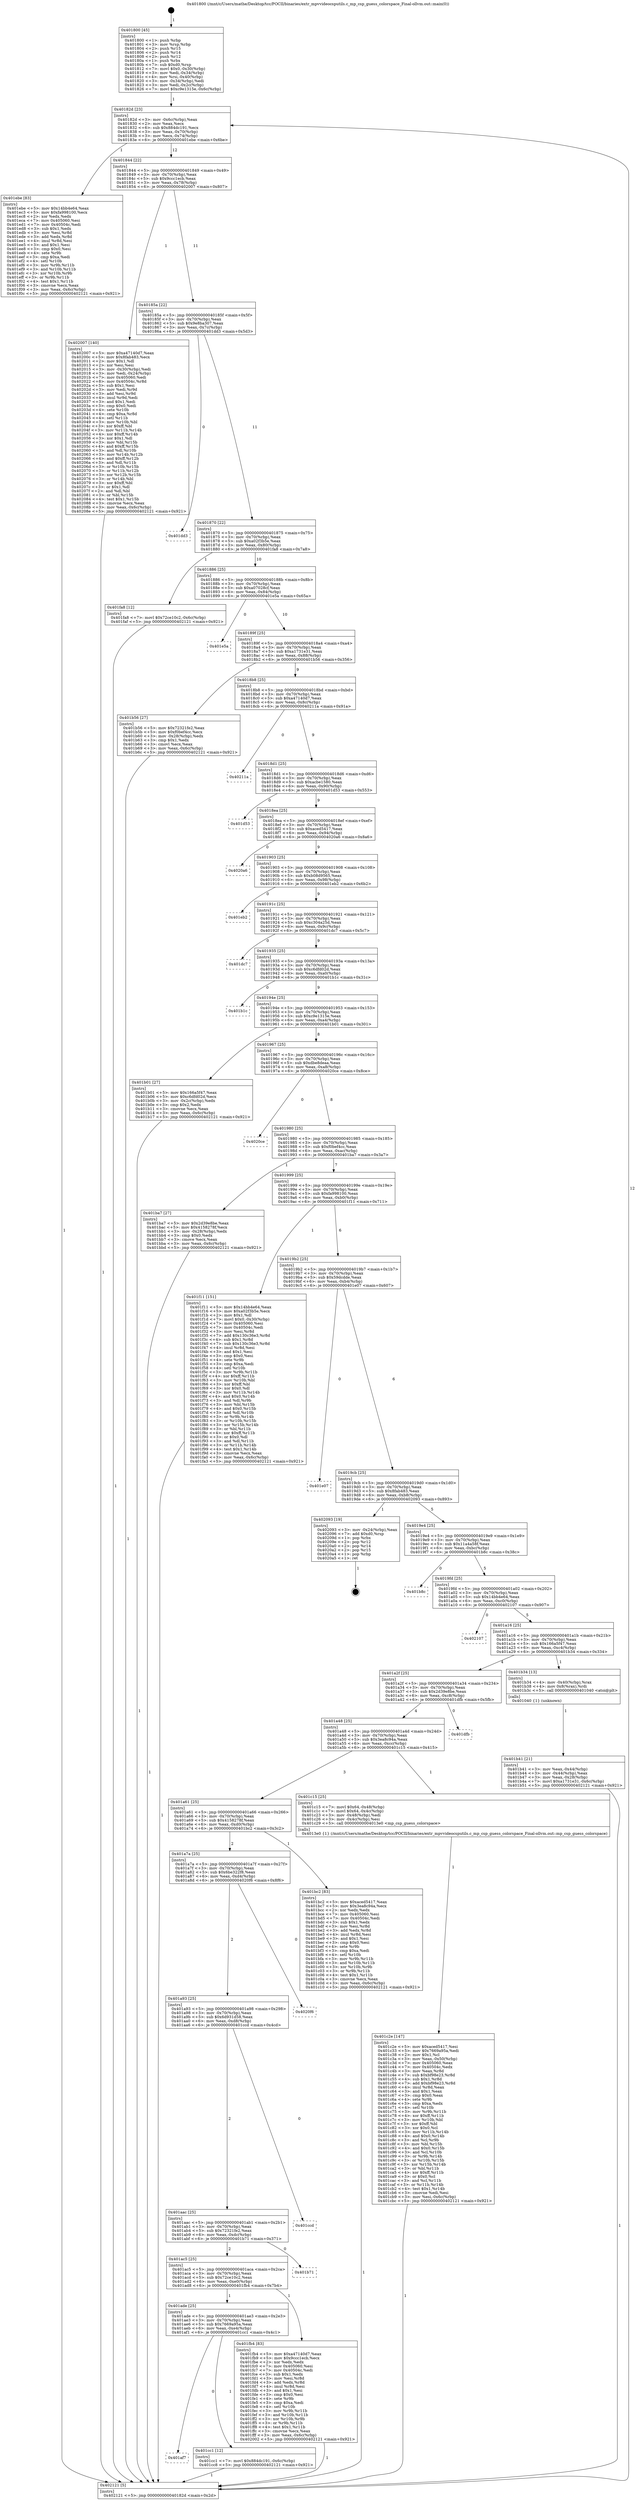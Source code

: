 digraph "0x401800" {
  label = "0x401800 (/mnt/c/Users/mathe/Desktop/tcc/POCII/binaries/extr_mpvvideocsputils.c_mp_csp_guess_colorspace_Final-ollvm.out::main(0))"
  labelloc = "t"
  node[shape=record]

  Entry [label="",width=0.3,height=0.3,shape=circle,fillcolor=black,style=filled]
  "0x40182d" [label="{
     0x40182d [23]\l
     | [instrs]\l
     &nbsp;&nbsp;0x40182d \<+3\>: mov -0x6c(%rbp),%eax\l
     &nbsp;&nbsp;0x401830 \<+2\>: mov %eax,%ecx\l
     &nbsp;&nbsp;0x401832 \<+6\>: sub $0x884dc191,%ecx\l
     &nbsp;&nbsp;0x401838 \<+3\>: mov %eax,-0x70(%rbp)\l
     &nbsp;&nbsp;0x40183b \<+3\>: mov %ecx,-0x74(%rbp)\l
     &nbsp;&nbsp;0x40183e \<+6\>: je 0000000000401ebe \<main+0x6be\>\l
  }"]
  "0x401ebe" [label="{
     0x401ebe [83]\l
     | [instrs]\l
     &nbsp;&nbsp;0x401ebe \<+5\>: mov $0x14bb4e64,%eax\l
     &nbsp;&nbsp;0x401ec3 \<+5\>: mov $0xfa998100,%ecx\l
     &nbsp;&nbsp;0x401ec8 \<+2\>: xor %edx,%edx\l
     &nbsp;&nbsp;0x401eca \<+7\>: mov 0x405060,%esi\l
     &nbsp;&nbsp;0x401ed1 \<+7\>: mov 0x40504c,%edi\l
     &nbsp;&nbsp;0x401ed8 \<+3\>: sub $0x1,%edx\l
     &nbsp;&nbsp;0x401edb \<+3\>: mov %esi,%r8d\l
     &nbsp;&nbsp;0x401ede \<+3\>: add %edx,%r8d\l
     &nbsp;&nbsp;0x401ee1 \<+4\>: imul %r8d,%esi\l
     &nbsp;&nbsp;0x401ee5 \<+3\>: and $0x1,%esi\l
     &nbsp;&nbsp;0x401ee8 \<+3\>: cmp $0x0,%esi\l
     &nbsp;&nbsp;0x401eeb \<+4\>: sete %r9b\l
     &nbsp;&nbsp;0x401eef \<+3\>: cmp $0xa,%edi\l
     &nbsp;&nbsp;0x401ef2 \<+4\>: setl %r10b\l
     &nbsp;&nbsp;0x401ef6 \<+3\>: mov %r9b,%r11b\l
     &nbsp;&nbsp;0x401ef9 \<+3\>: and %r10b,%r11b\l
     &nbsp;&nbsp;0x401efc \<+3\>: xor %r10b,%r9b\l
     &nbsp;&nbsp;0x401eff \<+3\>: or %r9b,%r11b\l
     &nbsp;&nbsp;0x401f02 \<+4\>: test $0x1,%r11b\l
     &nbsp;&nbsp;0x401f06 \<+3\>: cmovne %ecx,%eax\l
     &nbsp;&nbsp;0x401f09 \<+3\>: mov %eax,-0x6c(%rbp)\l
     &nbsp;&nbsp;0x401f0c \<+5\>: jmp 0000000000402121 \<main+0x921\>\l
  }"]
  "0x401844" [label="{
     0x401844 [22]\l
     | [instrs]\l
     &nbsp;&nbsp;0x401844 \<+5\>: jmp 0000000000401849 \<main+0x49\>\l
     &nbsp;&nbsp;0x401849 \<+3\>: mov -0x70(%rbp),%eax\l
     &nbsp;&nbsp;0x40184c \<+5\>: sub $0x9ccc1ecb,%eax\l
     &nbsp;&nbsp;0x401851 \<+3\>: mov %eax,-0x78(%rbp)\l
     &nbsp;&nbsp;0x401854 \<+6\>: je 0000000000402007 \<main+0x807\>\l
  }"]
  Exit [label="",width=0.3,height=0.3,shape=circle,fillcolor=black,style=filled,peripheries=2]
  "0x402007" [label="{
     0x402007 [140]\l
     | [instrs]\l
     &nbsp;&nbsp;0x402007 \<+5\>: mov $0xa47140d7,%eax\l
     &nbsp;&nbsp;0x40200c \<+5\>: mov $0x8fab483,%ecx\l
     &nbsp;&nbsp;0x402011 \<+2\>: mov $0x1,%dl\l
     &nbsp;&nbsp;0x402013 \<+2\>: xor %esi,%esi\l
     &nbsp;&nbsp;0x402015 \<+3\>: mov -0x30(%rbp),%edi\l
     &nbsp;&nbsp;0x402018 \<+3\>: mov %edi,-0x24(%rbp)\l
     &nbsp;&nbsp;0x40201b \<+7\>: mov 0x405060,%edi\l
     &nbsp;&nbsp;0x402022 \<+8\>: mov 0x40504c,%r8d\l
     &nbsp;&nbsp;0x40202a \<+3\>: sub $0x1,%esi\l
     &nbsp;&nbsp;0x40202d \<+3\>: mov %edi,%r9d\l
     &nbsp;&nbsp;0x402030 \<+3\>: add %esi,%r9d\l
     &nbsp;&nbsp;0x402033 \<+4\>: imul %r9d,%edi\l
     &nbsp;&nbsp;0x402037 \<+3\>: and $0x1,%edi\l
     &nbsp;&nbsp;0x40203a \<+3\>: cmp $0x0,%edi\l
     &nbsp;&nbsp;0x40203d \<+4\>: sete %r10b\l
     &nbsp;&nbsp;0x402041 \<+4\>: cmp $0xa,%r8d\l
     &nbsp;&nbsp;0x402045 \<+4\>: setl %r11b\l
     &nbsp;&nbsp;0x402049 \<+3\>: mov %r10b,%bl\l
     &nbsp;&nbsp;0x40204c \<+3\>: xor $0xff,%bl\l
     &nbsp;&nbsp;0x40204f \<+3\>: mov %r11b,%r14b\l
     &nbsp;&nbsp;0x402052 \<+4\>: xor $0xff,%r14b\l
     &nbsp;&nbsp;0x402056 \<+3\>: xor $0x1,%dl\l
     &nbsp;&nbsp;0x402059 \<+3\>: mov %bl,%r15b\l
     &nbsp;&nbsp;0x40205c \<+4\>: and $0xff,%r15b\l
     &nbsp;&nbsp;0x402060 \<+3\>: and %dl,%r10b\l
     &nbsp;&nbsp;0x402063 \<+3\>: mov %r14b,%r12b\l
     &nbsp;&nbsp;0x402066 \<+4\>: and $0xff,%r12b\l
     &nbsp;&nbsp;0x40206a \<+3\>: and %dl,%r11b\l
     &nbsp;&nbsp;0x40206d \<+3\>: or %r10b,%r15b\l
     &nbsp;&nbsp;0x402070 \<+3\>: or %r11b,%r12b\l
     &nbsp;&nbsp;0x402073 \<+3\>: xor %r12b,%r15b\l
     &nbsp;&nbsp;0x402076 \<+3\>: or %r14b,%bl\l
     &nbsp;&nbsp;0x402079 \<+3\>: xor $0xff,%bl\l
     &nbsp;&nbsp;0x40207c \<+3\>: or $0x1,%dl\l
     &nbsp;&nbsp;0x40207f \<+2\>: and %dl,%bl\l
     &nbsp;&nbsp;0x402081 \<+3\>: or %bl,%r15b\l
     &nbsp;&nbsp;0x402084 \<+4\>: test $0x1,%r15b\l
     &nbsp;&nbsp;0x402088 \<+3\>: cmovne %ecx,%eax\l
     &nbsp;&nbsp;0x40208b \<+3\>: mov %eax,-0x6c(%rbp)\l
     &nbsp;&nbsp;0x40208e \<+5\>: jmp 0000000000402121 \<main+0x921\>\l
  }"]
  "0x40185a" [label="{
     0x40185a [22]\l
     | [instrs]\l
     &nbsp;&nbsp;0x40185a \<+5\>: jmp 000000000040185f \<main+0x5f\>\l
     &nbsp;&nbsp;0x40185f \<+3\>: mov -0x70(%rbp),%eax\l
     &nbsp;&nbsp;0x401862 \<+5\>: sub $0x9e8ba307,%eax\l
     &nbsp;&nbsp;0x401867 \<+3\>: mov %eax,-0x7c(%rbp)\l
     &nbsp;&nbsp;0x40186a \<+6\>: je 0000000000401dd3 \<main+0x5d3\>\l
  }"]
  "0x401af7" [label="{
     0x401af7\l
  }", style=dashed]
  "0x401dd3" [label="{
     0x401dd3\l
  }", style=dashed]
  "0x401870" [label="{
     0x401870 [22]\l
     | [instrs]\l
     &nbsp;&nbsp;0x401870 \<+5\>: jmp 0000000000401875 \<main+0x75\>\l
     &nbsp;&nbsp;0x401875 \<+3\>: mov -0x70(%rbp),%eax\l
     &nbsp;&nbsp;0x401878 \<+5\>: sub $0xa02f3b5e,%eax\l
     &nbsp;&nbsp;0x40187d \<+3\>: mov %eax,-0x80(%rbp)\l
     &nbsp;&nbsp;0x401880 \<+6\>: je 0000000000401fa8 \<main+0x7a8\>\l
  }"]
  "0x401cc1" [label="{
     0x401cc1 [12]\l
     | [instrs]\l
     &nbsp;&nbsp;0x401cc1 \<+7\>: movl $0x884dc191,-0x6c(%rbp)\l
     &nbsp;&nbsp;0x401cc8 \<+5\>: jmp 0000000000402121 \<main+0x921\>\l
  }"]
  "0x401fa8" [label="{
     0x401fa8 [12]\l
     | [instrs]\l
     &nbsp;&nbsp;0x401fa8 \<+7\>: movl $0x72ce10c2,-0x6c(%rbp)\l
     &nbsp;&nbsp;0x401faf \<+5\>: jmp 0000000000402121 \<main+0x921\>\l
  }"]
  "0x401886" [label="{
     0x401886 [25]\l
     | [instrs]\l
     &nbsp;&nbsp;0x401886 \<+5\>: jmp 000000000040188b \<main+0x8b\>\l
     &nbsp;&nbsp;0x40188b \<+3\>: mov -0x70(%rbp),%eax\l
     &nbsp;&nbsp;0x40188e \<+5\>: sub $0xa07028cf,%eax\l
     &nbsp;&nbsp;0x401893 \<+6\>: mov %eax,-0x84(%rbp)\l
     &nbsp;&nbsp;0x401899 \<+6\>: je 0000000000401e5a \<main+0x65a\>\l
  }"]
  "0x401ade" [label="{
     0x401ade [25]\l
     | [instrs]\l
     &nbsp;&nbsp;0x401ade \<+5\>: jmp 0000000000401ae3 \<main+0x2e3\>\l
     &nbsp;&nbsp;0x401ae3 \<+3\>: mov -0x70(%rbp),%eax\l
     &nbsp;&nbsp;0x401ae6 \<+5\>: sub $0x7669a95a,%eax\l
     &nbsp;&nbsp;0x401aeb \<+6\>: mov %eax,-0xe4(%rbp)\l
     &nbsp;&nbsp;0x401af1 \<+6\>: je 0000000000401cc1 \<main+0x4c1\>\l
  }"]
  "0x401e5a" [label="{
     0x401e5a\l
  }", style=dashed]
  "0x40189f" [label="{
     0x40189f [25]\l
     | [instrs]\l
     &nbsp;&nbsp;0x40189f \<+5\>: jmp 00000000004018a4 \<main+0xa4\>\l
     &nbsp;&nbsp;0x4018a4 \<+3\>: mov -0x70(%rbp),%eax\l
     &nbsp;&nbsp;0x4018a7 \<+5\>: sub $0xa1731e31,%eax\l
     &nbsp;&nbsp;0x4018ac \<+6\>: mov %eax,-0x88(%rbp)\l
     &nbsp;&nbsp;0x4018b2 \<+6\>: je 0000000000401b56 \<main+0x356\>\l
  }"]
  "0x401fb4" [label="{
     0x401fb4 [83]\l
     | [instrs]\l
     &nbsp;&nbsp;0x401fb4 \<+5\>: mov $0xa47140d7,%eax\l
     &nbsp;&nbsp;0x401fb9 \<+5\>: mov $0x9ccc1ecb,%ecx\l
     &nbsp;&nbsp;0x401fbe \<+2\>: xor %edx,%edx\l
     &nbsp;&nbsp;0x401fc0 \<+7\>: mov 0x405060,%esi\l
     &nbsp;&nbsp;0x401fc7 \<+7\>: mov 0x40504c,%edi\l
     &nbsp;&nbsp;0x401fce \<+3\>: sub $0x1,%edx\l
     &nbsp;&nbsp;0x401fd1 \<+3\>: mov %esi,%r8d\l
     &nbsp;&nbsp;0x401fd4 \<+3\>: add %edx,%r8d\l
     &nbsp;&nbsp;0x401fd7 \<+4\>: imul %r8d,%esi\l
     &nbsp;&nbsp;0x401fdb \<+3\>: and $0x1,%esi\l
     &nbsp;&nbsp;0x401fde \<+3\>: cmp $0x0,%esi\l
     &nbsp;&nbsp;0x401fe1 \<+4\>: sete %r9b\l
     &nbsp;&nbsp;0x401fe5 \<+3\>: cmp $0xa,%edi\l
     &nbsp;&nbsp;0x401fe8 \<+4\>: setl %r10b\l
     &nbsp;&nbsp;0x401fec \<+3\>: mov %r9b,%r11b\l
     &nbsp;&nbsp;0x401fef \<+3\>: and %r10b,%r11b\l
     &nbsp;&nbsp;0x401ff2 \<+3\>: xor %r10b,%r9b\l
     &nbsp;&nbsp;0x401ff5 \<+3\>: or %r9b,%r11b\l
     &nbsp;&nbsp;0x401ff8 \<+4\>: test $0x1,%r11b\l
     &nbsp;&nbsp;0x401ffc \<+3\>: cmovne %ecx,%eax\l
     &nbsp;&nbsp;0x401fff \<+3\>: mov %eax,-0x6c(%rbp)\l
     &nbsp;&nbsp;0x402002 \<+5\>: jmp 0000000000402121 \<main+0x921\>\l
  }"]
  "0x401b56" [label="{
     0x401b56 [27]\l
     | [instrs]\l
     &nbsp;&nbsp;0x401b56 \<+5\>: mov $0x72321fe2,%eax\l
     &nbsp;&nbsp;0x401b5b \<+5\>: mov $0xf0bef4cc,%ecx\l
     &nbsp;&nbsp;0x401b60 \<+3\>: mov -0x28(%rbp),%edx\l
     &nbsp;&nbsp;0x401b63 \<+3\>: cmp $0x1,%edx\l
     &nbsp;&nbsp;0x401b66 \<+3\>: cmovl %ecx,%eax\l
     &nbsp;&nbsp;0x401b69 \<+3\>: mov %eax,-0x6c(%rbp)\l
     &nbsp;&nbsp;0x401b6c \<+5\>: jmp 0000000000402121 \<main+0x921\>\l
  }"]
  "0x4018b8" [label="{
     0x4018b8 [25]\l
     | [instrs]\l
     &nbsp;&nbsp;0x4018b8 \<+5\>: jmp 00000000004018bd \<main+0xbd\>\l
     &nbsp;&nbsp;0x4018bd \<+3\>: mov -0x70(%rbp),%eax\l
     &nbsp;&nbsp;0x4018c0 \<+5\>: sub $0xa47140d7,%eax\l
     &nbsp;&nbsp;0x4018c5 \<+6\>: mov %eax,-0x8c(%rbp)\l
     &nbsp;&nbsp;0x4018cb \<+6\>: je 000000000040211a \<main+0x91a\>\l
  }"]
  "0x401ac5" [label="{
     0x401ac5 [25]\l
     | [instrs]\l
     &nbsp;&nbsp;0x401ac5 \<+5\>: jmp 0000000000401aca \<main+0x2ca\>\l
     &nbsp;&nbsp;0x401aca \<+3\>: mov -0x70(%rbp),%eax\l
     &nbsp;&nbsp;0x401acd \<+5\>: sub $0x72ce10c2,%eax\l
     &nbsp;&nbsp;0x401ad2 \<+6\>: mov %eax,-0xe0(%rbp)\l
     &nbsp;&nbsp;0x401ad8 \<+6\>: je 0000000000401fb4 \<main+0x7b4\>\l
  }"]
  "0x40211a" [label="{
     0x40211a\l
  }", style=dashed]
  "0x4018d1" [label="{
     0x4018d1 [25]\l
     | [instrs]\l
     &nbsp;&nbsp;0x4018d1 \<+5\>: jmp 00000000004018d6 \<main+0xd6\>\l
     &nbsp;&nbsp;0x4018d6 \<+3\>: mov -0x70(%rbp),%eax\l
     &nbsp;&nbsp;0x4018d9 \<+5\>: sub $0xacbe1580,%eax\l
     &nbsp;&nbsp;0x4018de \<+6\>: mov %eax,-0x90(%rbp)\l
     &nbsp;&nbsp;0x4018e4 \<+6\>: je 0000000000401d53 \<main+0x553\>\l
  }"]
  "0x401b71" [label="{
     0x401b71\l
  }", style=dashed]
  "0x401d53" [label="{
     0x401d53\l
  }", style=dashed]
  "0x4018ea" [label="{
     0x4018ea [25]\l
     | [instrs]\l
     &nbsp;&nbsp;0x4018ea \<+5\>: jmp 00000000004018ef \<main+0xef\>\l
     &nbsp;&nbsp;0x4018ef \<+3\>: mov -0x70(%rbp),%eax\l
     &nbsp;&nbsp;0x4018f2 \<+5\>: sub $0xaced5417,%eax\l
     &nbsp;&nbsp;0x4018f7 \<+6\>: mov %eax,-0x94(%rbp)\l
     &nbsp;&nbsp;0x4018fd \<+6\>: je 00000000004020a6 \<main+0x8a6\>\l
  }"]
  "0x401aac" [label="{
     0x401aac [25]\l
     | [instrs]\l
     &nbsp;&nbsp;0x401aac \<+5\>: jmp 0000000000401ab1 \<main+0x2b1\>\l
     &nbsp;&nbsp;0x401ab1 \<+3\>: mov -0x70(%rbp),%eax\l
     &nbsp;&nbsp;0x401ab4 \<+5\>: sub $0x72321fe2,%eax\l
     &nbsp;&nbsp;0x401ab9 \<+6\>: mov %eax,-0xdc(%rbp)\l
     &nbsp;&nbsp;0x401abf \<+6\>: je 0000000000401b71 \<main+0x371\>\l
  }"]
  "0x4020a6" [label="{
     0x4020a6\l
  }", style=dashed]
  "0x401903" [label="{
     0x401903 [25]\l
     | [instrs]\l
     &nbsp;&nbsp;0x401903 \<+5\>: jmp 0000000000401908 \<main+0x108\>\l
     &nbsp;&nbsp;0x401908 \<+3\>: mov -0x70(%rbp),%eax\l
     &nbsp;&nbsp;0x40190b \<+5\>: sub $0xb08d9565,%eax\l
     &nbsp;&nbsp;0x401910 \<+6\>: mov %eax,-0x98(%rbp)\l
     &nbsp;&nbsp;0x401916 \<+6\>: je 0000000000401eb2 \<main+0x6b2\>\l
  }"]
  "0x401ccd" [label="{
     0x401ccd\l
  }", style=dashed]
  "0x401eb2" [label="{
     0x401eb2\l
  }", style=dashed]
  "0x40191c" [label="{
     0x40191c [25]\l
     | [instrs]\l
     &nbsp;&nbsp;0x40191c \<+5\>: jmp 0000000000401921 \<main+0x121\>\l
     &nbsp;&nbsp;0x401921 \<+3\>: mov -0x70(%rbp),%eax\l
     &nbsp;&nbsp;0x401924 \<+5\>: sub $0xc304a25d,%eax\l
     &nbsp;&nbsp;0x401929 \<+6\>: mov %eax,-0x9c(%rbp)\l
     &nbsp;&nbsp;0x40192f \<+6\>: je 0000000000401dc7 \<main+0x5c7\>\l
  }"]
  "0x401a93" [label="{
     0x401a93 [25]\l
     | [instrs]\l
     &nbsp;&nbsp;0x401a93 \<+5\>: jmp 0000000000401a98 \<main+0x298\>\l
     &nbsp;&nbsp;0x401a98 \<+3\>: mov -0x70(%rbp),%eax\l
     &nbsp;&nbsp;0x401a9b \<+5\>: sub $0x6d931d58,%eax\l
     &nbsp;&nbsp;0x401aa0 \<+6\>: mov %eax,-0xd8(%rbp)\l
     &nbsp;&nbsp;0x401aa6 \<+6\>: je 0000000000401ccd \<main+0x4cd\>\l
  }"]
  "0x401dc7" [label="{
     0x401dc7\l
  }", style=dashed]
  "0x401935" [label="{
     0x401935 [25]\l
     | [instrs]\l
     &nbsp;&nbsp;0x401935 \<+5\>: jmp 000000000040193a \<main+0x13a\>\l
     &nbsp;&nbsp;0x40193a \<+3\>: mov -0x70(%rbp),%eax\l
     &nbsp;&nbsp;0x40193d \<+5\>: sub $0xc6dfd02d,%eax\l
     &nbsp;&nbsp;0x401942 \<+6\>: mov %eax,-0xa0(%rbp)\l
     &nbsp;&nbsp;0x401948 \<+6\>: je 0000000000401b1c \<main+0x31c\>\l
  }"]
  "0x4020f6" [label="{
     0x4020f6\l
  }", style=dashed]
  "0x401b1c" [label="{
     0x401b1c\l
  }", style=dashed]
  "0x40194e" [label="{
     0x40194e [25]\l
     | [instrs]\l
     &nbsp;&nbsp;0x40194e \<+5\>: jmp 0000000000401953 \<main+0x153\>\l
     &nbsp;&nbsp;0x401953 \<+3\>: mov -0x70(%rbp),%eax\l
     &nbsp;&nbsp;0x401956 \<+5\>: sub $0xc9e1315e,%eax\l
     &nbsp;&nbsp;0x40195b \<+6\>: mov %eax,-0xa4(%rbp)\l
     &nbsp;&nbsp;0x401961 \<+6\>: je 0000000000401b01 \<main+0x301\>\l
  }"]
  "0x401c2e" [label="{
     0x401c2e [147]\l
     | [instrs]\l
     &nbsp;&nbsp;0x401c2e \<+5\>: mov $0xaced5417,%esi\l
     &nbsp;&nbsp;0x401c33 \<+5\>: mov $0x7669a95a,%edi\l
     &nbsp;&nbsp;0x401c38 \<+2\>: mov $0x1,%cl\l
     &nbsp;&nbsp;0x401c3a \<+3\>: mov %eax,-0x50(%rbp)\l
     &nbsp;&nbsp;0x401c3d \<+7\>: mov 0x405060,%eax\l
     &nbsp;&nbsp;0x401c44 \<+7\>: mov 0x40504c,%edx\l
     &nbsp;&nbsp;0x401c4b \<+3\>: mov %eax,%r8d\l
     &nbsp;&nbsp;0x401c4e \<+7\>: sub $0xbf98e23,%r8d\l
     &nbsp;&nbsp;0x401c55 \<+4\>: sub $0x1,%r8d\l
     &nbsp;&nbsp;0x401c59 \<+7\>: add $0xbf98e23,%r8d\l
     &nbsp;&nbsp;0x401c60 \<+4\>: imul %r8d,%eax\l
     &nbsp;&nbsp;0x401c64 \<+3\>: and $0x1,%eax\l
     &nbsp;&nbsp;0x401c67 \<+3\>: cmp $0x0,%eax\l
     &nbsp;&nbsp;0x401c6a \<+4\>: sete %r9b\l
     &nbsp;&nbsp;0x401c6e \<+3\>: cmp $0xa,%edx\l
     &nbsp;&nbsp;0x401c71 \<+4\>: setl %r10b\l
     &nbsp;&nbsp;0x401c75 \<+3\>: mov %r9b,%r11b\l
     &nbsp;&nbsp;0x401c78 \<+4\>: xor $0xff,%r11b\l
     &nbsp;&nbsp;0x401c7c \<+3\>: mov %r10b,%bl\l
     &nbsp;&nbsp;0x401c7f \<+3\>: xor $0xff,%bl\l
     &nbsp;&nbsp;0x401c82 \<+3\>: xor $0x0,%cl\l
     &nbsp;&nbsp;0x401c85 \<+3\>: mov %r11b,%r14b\l
     &nbsp;&nbsp;0x401c88 \<+4\>: and $0x0,%r14b\l
     &nbsp;&nbsp;0x401c8c \<+3\>: and %cl,%r9b\l
     &nbsp;&nbsp;0x401c8f \<+3\>: mov %bl,%r15b\l
     &nbsp;&nbsp;0x401c92 \<+4\>: and $0x0,%r15b\l
     &nbsp;&nbsp;0x401c96 \<+3\>: and %cl,%r10b\l
     &nbsp;&nbsp;0x401c99 \<+3\>: or %r9b,%r14b\l
     &nbsp;&nbsp;0x401c9c \<+3\>: or %r10b,%r15b\l
     &nbsp;&nbsp;0x401c9f \<+3\>: xor %r15b,%r14b\l
     &nbsp;&nbsp;0x401ca2 \<+3\>: or %bl,%r11b\l
     &nbsp;&nbsp;0x401ca5 \<+4\>: xor $0xff,%r11b\l
     &nbsp;&nbsp;0x401ca9 \<+3\>: or $0x0,%cl\l
     &nbsp;&nbsp;0x401cac \<+3\>: and %cl,%r11b\l
     &nbsp;&nbsp;0x401caf \<+3\>: or %r11b,%r14b\l
     &nbsp;&nbsp;0x401cb2 \<+4\>: test $0x1,%r14b\l
     &nbsp;&nbsp;0x401cb6 \<+3\>: cmovne %edi,%esi\l
     &nbsp;&nbsp;0x401cb9 \<+3\>: mov %esi,-0x6c(%rbp)\l
     &nbsp;&nbsp;0x401cbc \<+5\>: jmp 0000000000402121 \<main+0x921\>\l
  }"]
  "0x401b01" [label="{
     0x401b01 [27]\l
     | [instrs]\l
     &nbsp;&nbsp;0x401b01 \<+5\>: mov $0x166a5f47,%eax\l
     &nbsp;&nbsp;0x401b06 \<+5\>: mov $0xc6dfd02d,%ecx\l
     &nbsp;&nbsp;0x401b0b \<+3\>: mov -0x2c(%rbp),%edx\l
     &nbsp;&nbsp;0x401b0e \<+3\>: cmp $0x2,%edx\l
     &nbsp;&nbsp;0x401b11 \<+3\>: cmovne %ecx,%eax\l
     &nbsp;&nbsp;0x401b14 \<+3\>: mov %eax,-0x6c(%rbp)\l
     &nbsp;&nbsp;0x401b17 \<+5\>: jmp 0000000000402121 \<main+0x921\>\l
  }"]
  "0x401967" [label="{
     0x401967 [25]\l
     | [instrs]\l
     &nbsp;&nbsp;0x401967 \<+5\>: jmp 000000000040196c \<main+0x16c\>\l
     &nbsp;&nbsp;0x40196c \<+3\>: mov -0x70(%rbp),%eax\l
     &nbsp;&nbsp;0x40196f \<+5\>: sub $0xdbe8deaa,%eax\l
     &nbsp;&nbsp;0x401974 \<+6\>: mov %eax,-0xa8(%rbp)\l
     &nbsp;&nbsp;0x40197a \<+6\>: je 00000000004020ce \<main+0x8ce\>\l
  }"]
  "0x402121" [label="{
     0x402121 [5]\l
     | [instrs]\l
     &nbsp;&nbsp;0x402121 \<+5\>: jmp 000000000040182d \<main+0x2d\>\l
  }"]
  "0x401800" [label="{
     0x401800 [45]\l
     | [instrs]\l
     &nbsp;&nbsp;0x401800 \<+1\>: push %rbp\l
     &nbsp;&nbsp;0x401801 \<+3\>: mov %rsp,%rbp\l
     &nbsp;&nbsp;0x401804 \<+2\>: push %r15\l
     &nbsp;&nbsp;0x401806 \<+2\>: push %r14\l
     &nbsp;&nbsp;0x401808 \<+2\>: push %r12\l
     &nbsp;&nbsp;0x40180a \<+1\>: push %rbx\l
     &nbsp;&nbsp;0x40180b \<+7\>: sub $0xd0,%rsp\l
     &nbsp;&nbsp;0x401812 \<+7\>: movl $0x0,-0x30(%rbp)\l
     &nbsp;&nbsp;0x401819 \<+3\>: mov %edi,-0x34(%rbp)\l
     &nbsp;&nbsp;0x40181c \<+4\>: mov %rsi,-0x40(%rbp)\l
     &nbsp;&nbsp;0x401820 \<+3\>: mov -0x34(%rbp),%edi\l
     &nbsp;&nbsp;0x401823 \<+3\>: mov %edi,-0x2c(%rbp)\l
     &nbsp;&nbsp;0x401826 \<+7\>: movl $0xc9e1315e,-0x6c(%rbp)\l
  }"]
  "0x401a7a" [label="{
     0x401a7a [25]\l
     | [instrs]\l
     &nbsp;&nbsp;0x401a7a \<+5\>: jmp 0000000000401a7f \<main+0x27f\>\l
     &nbsp;&nbsp;0x401a7f \<+3\>: mov -0x70(%rbp),%eax\l
     &nbsp;&nbsp;0x401a82 \<+5\>: sub $0x6be322f8,%eax\l
     &nbsp;&nbsp;0x401a87 \<+6\>: mov %eax,-0xd4(%rbp)\l
     &nbsp;&nbsp;0x401a8d \<+6\>: je 00000000004020f6 \<main+0x8f6\>\l
  }"]
  "0x4020ce" [label="{
     0x4020ce\l
  }", style=dashed]
  "0x401980" [label="{
     0x401980 [25]\l
     | [instrs]\l
     &nbsp;&nbsp;0x401980 \<+5\>: jmp 0000000000401985 \<main+0x185\>\l
     &nbsp;&nbsp;0x401985 \<+3\>: mov -0x70(%rbp),%eax\l
     &nbsp;&nbsp;0x401988 \<+5\>: sub $0xf0bef4cc,%eax\l
     &nbsp;&nbsp;0x40198d \<+6\>: mov %eax,-0xac(%rbp)\l
     &nbsp;&nbsp;0x401993 \<+6\>: je 0000000000401ba7 \<main+0x3a7\>\l
  }"]
  "0x401bc2" [label="{
     0x401bc2 [83]\l
     | [instrs]\l
     &nbsp;&nbsp;0x401bc2 \<+5\>: mov $0xaced5417,%eax\l
     &nbsp;&nbsp;0x401bc7 \<+5\>: mov $0x3ea8c94a,%ecx\l
     &nbsp;&nbsp;0x401bcc \<+2\>: xor %edx,%edx\l
     &nbsp;&nbsp;0x401bce \<+7\>: mov 0x405060,%esi\l
     &nbsp;&nbsp;0x401bd5 \<+7\>: mov 0x40504c,%edi\l
     &nbsp;&nbsp;0x401bdc \<+3\>: sub $0x1,%edx\l
     &nbsp;&nbsp;0x401bdf \<+3\>: mov %esi,%r8d\l
     &nbsp;&nbsp;0x401be2 \<+3\>: add %edx,%r8d\l
     &nbsp;&nbsp;0x401be5 \<+4\>: imul %r8d,%esi\l
     &nbsp;&nbsp;0x401be9 \<+3\>: and $0x1,%esi\l
     &nbsp;&nbsp;0x401bec \<+3\>: cmp $0x0,%esi\l
     &nbsp;&nbsp;0x401bef \<+4\>: sete %r9b\l
     &nbsp;&nbsp;0x401bf3 \<+3\>: cmp $0xa,%edi\l
     &nbsp;&nbsp;0x401bf6 \<+4\>: setl %r10b\l
     &nbsp;&nbsp;0x401bfa \<+3\>: mov %r9b,%r11b\l
     &nbsp;&nbsp;0x401bfd \<+3\>: and %r10b,%r11b\l
     &nbsp;&nbsp;0x401c00 \<+3\>: xor %r10b,%r9b\l
     &nbsp;&nbsp;0x401c03 \<+3\>: or %r9b,%r11b\l
     &nbsp;&nbsp;0x401c06 \<+4\>: test $0x1,%r11b\l
     &nbsp;&nbsp;0x401c0a \<+3\>: cmovne %ecx,%eax\l
     &nbsp;&nbsp;0x401c0d \<+3\>: mov %eax,-0x6c(%rbp)\l
     &nbsp;&nbsp;0x401c10 \<+5\>: jmp 0000000000402121 \<main+0x921\>\l
  }"]
  "0x401ba7" [label="{
     0x401ba7 [27]\l
     | [instrs]\l
     &nbsp;&nbsp;0x401ba7 \<+5\>: mov $0x2d39e8be,%eax\l
     &nbsp;&nbsp;0x401bac \<+5\>: mov $0x4158278f,%ecx\l
     &nbsp;&nbsp;0x401bb1 \<+3\>: mov -0x28(%rbp),%edx\l
     &nbsp;&nbsp;0x401bb4 \<+3\>: cmp $0x0,%edx\l
     &nbsp;&nbsp;0x401bb7 \<+3\>: cmove %ecx,%eax\l
     &nbsp;&nbsp;0x401bba \<+3\>: mov %eax,-0x6c(%rbp)\l
     &nbsp;&nbsp;0x401bbd \<+5\>: jmp 0000000000402121 \<main+0x921\>\l
  }"]
  "0x401999" [label="{
     0x401999 [25]\l
     | [instrs]\l
     &nbsp;&nbsp;0x401999 \<+5\>: jmp 000000000040199e \<main+0x19e\>\l
     &nbsp;&nbsp;0x40199e \<+3\>: mov -0x70(%rbp),%eax\l
     &nbsp;&nbsp;0x4019a1 \<+5\>: sub $0xfa998100,%eax\l
     &nbsp;&nbsp;0x4019a6 \<+6\>: mov %eax,-0xb0(%rbp)\l
     &nbsp;&nbsp;0x4019ac \<+6\>: je 0000000000401f11 \<main+0x711\>\l
  }"]
  "0x401a61" [label="{
     0x401a61 [25]\l
     | [instrs]\l
     &nbsp;&nbsp;0x401a61 \<+5\>: jmp 0000000000401a66 \<main+0x266\>\l
     &nbsp;&nbsp;0x401a66 \<+3\>: mov -0x70(%rbp),%eax\l
     &nbsp;&nbsp;0x401a69 \<+5\>: sub $0x4158278f,%eax\l
     &nbsp;&nbsp;0x401a6e \<+6\>: mov %eax,-0xd0(%rbp)\l
     &nbsp;&nbsp;0x401a74 \<+6\>: je 0000000000401bc2 \<main+0x3c2\>\l
  }"]
  "0x401f11" [label="{
     0x401f11 [151]\l
     | [instrs]\l
     &nbsp;&nbsp;0x401f11 \<+5\>: mov $0x14bb4e64,%eax\l
     &nbsp;&nbsp;0x401f16 \<+5\>: mov $0xa02f3b5e,%ecx\l
     &nbsp;&nbsp;0x401f1b \<+2\>: mov $0x1,%dl\l
     &nbsp;&nbsp;0x401f1d \<+7\>: movl $0x0,-0x30(%rbp)\l
     &nbsp;&nbsp;0x401f24 \<+7\>: mov 0x405060,%esi\l
     &nbsp;&nbsp;0x401f2b \<+7\>: mov 0x40504c,%edi\l
     &nbsp;&nbsp;0x401f32 \<+3\>: mov %esi,%r8d\l
     &nbsp;&nbsp;0x401f35 \<+7\>: add $0x130c36e3,%r8d\l
     &nbsp;&nbsp;0x401f3c \<+4\>: sub $0x1,%r8d\l
     &nbsp;&nbsp;0x401f40 \<+7\>: sub $0x130c36e3,%r8d\l
     &nbsp;&nbsp;0x401f47 \<+4\>: imul %r8d,%esi\l
     &nbsp;&nbsp;0x401f4b \<+3\>: and $0x1,%esi\l
     &nbsp;&nbsp;0x401f4e \<+3\>: cmp $0x0,%esi\l
     &nbsp;&nbsp;0x401f51 \<+4\>: sete %r9b\l
     &nbsp;&nbsp;0x401f55 \<+3\>: cmp $0xa,%edi\l
     &nbsp;&nbsp;0x401f58 \<+4\>: setl %r10b\l
     &nbsp;&nbsp;0x401f5c \<+3\>: mov %r9b,%r11b\l
     &nbsp;&nbsp;0x401f5f \<+4\>: xor $0xff,%r11b\l
     &nbsp;&nbsp;0x401f63 \<+3\>: mov %r10b,%bl\l
     &nbsp;&nbsp;0x401f66 \<+3\>: xor $0xff,%bl\l
     &nbsp;&nbsp;0x401f69 \<+3\>: xor $0x0,%dl\l
     &nbsp;&nbsp;0x401f6c \<+3\>: mov %r11b,%r14b\l
     &nbsp;&nbsp;0x401f6f \<+4\>: and $0x0,%r14b\l
     &nbsp;&nbsp;0x401f73 \<+3\>: and %dl,%r9b\l
     &nbsp;&nbsp;0x401f76 \<+3\>: mov %bl,%r15b\l
     &nbsp;&nbsp;0x401f79 \<+4\>: and $0x0,%r15b\l
     &nbsp;&nbsp;0x401f7d \<+3\>: and %dl,%r10b\l
     &nbsp;&nbsp;0x401f80 \<+3\>: or %r9b,%r14b\l
     &nbsp;&nbsp;0x401f83 \<+3\>: or %r10b,%r15b\l
     &nbsp;&nbsp;0x401f86 \<+3\>: xor %r15b,%r14b\l
     &nbsp;&nbsp;0x401f89 \<+3\>: or %bl,%r11b\l
     &nbsp;&nbsp;0x401f8c \<+4\>: xor $0xff,%r11b\l
     &nbsp;&nbsp;0x401f90 \<+3\>: or $0x0,%dl\l
     &nbsp;&nbsp;0x401f93 \<+3\>: and %dl,%r11b\l
     &nbsp;&nbsp;0x401f96 \<+3\>: or %r11b,%r14b\l
     &nbsp;&nbsp;0x401f99 \<+4\>: test $0x1,%r14b\l
     &nbsp;&nbsp;0x401f9d \<+3\>: cmovne %ecx,%eax\l
     &nbsp;&nbsp;0x401fa0 \<+3\>: mov %eax,-0x6c(%rbp)\l
     &nbsp;&nbsp;0x401fa3 \<+5\>: jmp 0000000000402121 \<main+0x921\>\l
  }"]
  "0x4019b2" [label="{
     0x4019b2 [25]\l
     | [instrs]\l
     &nbsp;&nbsp;0x4019b2 \<+5\>: jmp 00000000004019b7 \<main+0x1b7\>\l
     &nbsp;&nbsp;0x4019b7 \<+3\>: mov -0x70(%rbp),%eax\l
     &nbsp;&nbsp;0x4019ba \<+5\>: sub $0x59dcdde,%eax\l
     &nbsp;&nbsp;0x4019bf \<+6\>: mov %eax,-0xb4(%rbp)\l
     &nbsp;&nbsp;0x4019c5 \<+6\>: je 0000000000401e07 \<main+0x607\>\l
  }"]
  "0x401c15" [label="{
     0x401c15 [25]\l
     | [instrs]\l
     &nbsp;&nbsp;0x401c15 \<+7\>: movl $0x64,-0x48(%rbp)\l
     &nbsp;&nbsp;0x401c1c \<+7\>: movl $0x64,-0x4c(%rbp)\l
     &nbsp;&nbsp;0x401c23 \<+3\>: mov -0x48(%rbp),%edi\l
     &nbsp;&nbsp;0x401c26 \<+3\>: mov -0x4c(%rbp),%esi\l
     &nbsp;&nbsp;0x401c29 \<+5\>: call 00000000004013e0 \<mp_csp_guess_colorspace\>\l
     | [calls]\l
     &nbsp;&nbsp;0x4013e0 \{1\} (/mnt/c/Users/mathe/Desktop/tcc/POCII/binaries/extr_mpvvideocsputils.c_mp_csp_guess_colorspace_Final-ollvm.out::mp_csp_guess_colorspace)\l
  }"]
  "0x401e07" [label="{
     0x401e07\l
  }", style=dashed]
  "0x4019cb" [label="{
     0x4019cb [25]\l
     | [instrs]\l
     &nbsp;&nbsp;0x4019cb \<+5\>: jmp 00000000004019d0 \<main+0x1d0\>\l
     &nbsp;&nbsp;0x4019d0 \<+3\>: mov -0x70(%rbp),%eax\l
     &nbsp;&nbsp;0x4019d3 \<+5\>: sub $0x8fab483,%eax\l
     &nbsp;&nbsp;0x4019d8 \<+6\>: mov %eax,-0xb8(%rbp)\l
     &nbsp;&nbsp;0x4019de \<+6\>: je 0000000000402093 \<main+0x893\>\l
  }"]
  "0x401a48" [label="{
     0x401a48 [25]\l
     | [instrs]\l
     &nbsp;&nbsp;0x401a48 \<+5\>: jmp 0000000000401a4d \<main+0x24d\>\l
     &nbsp;&nbsp;0x401a4d \<+3\>: mov -0x70(%rbp),%eax\l
     &nbsp;&nbsp;0x401a50 \<+5\>: sub $0x3ea8c94a,%eax\l
     &nbsp;&nbsp;0x401a55 \<+6\>: mov %eax,-0xcc(%rbp)\l
     &nbsp;&nbsp;0x401a5b \<+6\>: je 0000000000401c15 \<main+0x415\>\l
  }"]
  "0x402093" [label="{
     0x402093 [19]\l
     | [instrs]\l
     &nbsp;&nbsp;0x402093 \<+3\>: mov -0x24(%rbp),%eax\l
     &nbsp;&nbsp;0x402096 \<+7\>: add $0xd0,%rsp\l
     &nbsp;&nbsp;0x40209d \<+1\>: pop %rbx\l
     &nbsp;&nbsp;0x40209e \<+2\>: pop %r12\l
     &nbsp;&nbsp;0x4020a0 \<+2\>: pop %r14\l
     &nbsp;&nbsp;0x4020a2 \<+2\>: pop %r15\l
     &nbsp;&nbsp;0x4020a4 \<+1\>: pop %rbp\l
     &nbsp;&nbsp;0x4020a5 \<+1\>: ret\l
  }"]
  "0x4019e4" [label="{
     0x4019e4 [25]\l
     | [instrs]\l
     &nbsp;&nbsp;0x4019e4 \<+5\>: jmp 00000000004019e9 \<main+0x1e9\>\l
     &nbsp;&nbsp;0x4019e9 \<+3\>: mov -0x70(%rbp),%eax\l
     &nbsp;&nbsp;0x4019ec \<+5\>: sub $0x11a4a58f,%eax\l
     &nbsp;&nbsp;0x4019f1 \<+6\>: mov %eax,-0xbc(%rbp)\l
     &nbsp;&nbsp;0x4019f7 \<+6\>: je 0000000000401b8c \<main+0x38c\>\l
  }"]
  "0x401dfb" [label="{
     0x401dfb\l
  }", style=dashed]
  "0x401b8c" [label="{
     0x401b8c\l
  }", style=dashed]
  "0x4019fd" [label="{
     0x4019fd [25]\l
     | [instrs]\l
     &nbsp;&nbsp;0x4019fd \<+5\>: jmp 0000000000401a02 \<main+0x202\>\l
     &nbsp;&nbsp;0x401a02 \<+3\>: mov -0x70(%rbp),%eax\l
     &nbsp;&nbsp;0x401a05 \<+5\>: sub $0x14bb4e64,%eax\l
     &nbsp;&nbsp;0x401a0a \<+6\>: mov %eax,-0xc0(%rbp)\l
     &nbsp;&nbsp;0x401a10 \<+6\>: je 0000000000402107 \<main+0x907\>\l
  }"]
  "0x401b41" [label="{
     0x401b41 [21]\l
     | [instrs]\l
     &nbsp;&nbsp;0x401b41 \<+3\>: mov %eax,-0x44(%rbp)\l
     &nbsp;&nbsp;0x401b44 \<+3\>: mov -0x44(%rbp),%eax\l
     &nbsp;&nbsp;0x401b47 \<+3\>: mov %eax,-0x28(%rbp)\l
     &nbsp;&nbsp;0x401b4a \<+7\>: movl $0xa1731e31,-0x6c(%rbp)\l
     &nbsp;&nbsp;0x401b51 \<+5\>: jmp 0000000000402121 \<main+0x921\>\l
  }"]
  "0x402107" [label="{
     0x402107\l
  }", style=dashed]
  "0x401a16" [label="{
     0x401a16 [25]\l
     | [instrs]\l
     &nbsp;&nbsp;0x401a16 \<+5\>: jmp 0000000000401a1b \<main+0x21b\>\l
     &nbsp;&nbsp;0x401a1b \<+3\>: mov -0x70(%rbp),%eax\l
     &nbsp;&nbsp;0x401a1e \<+5\>: sub $0x166a5f47,%eax\l
     &nbsp;&nbsp;0x401a23 \<+6\>: mov %eax,-0xc4(%rbp)\l
     &nbsp;&nbsp;0x401a29 \<+6\>: je 0000000000401b34 \<main+0x334\>\l
  }"]
  "0x401a2f" [label="{
     0x401a2f [25]\l
     | [instrs]\l
     &nbsp;&nbsp;0x401a2f \<+5\>: jmp 0000000000401a34 \<main+0x234\>\l
     &nbsp;&nbsp;0x401a34 \<+3\>: mov -0x70(%rbp),%eax\l
     &nbsp;&nbsp;0x401a37 \<+5\>: sub $0x2d39e8be,%eax\l
     &nbsp;&nbsp;0x401a3c \<+6\>: mov %eax,-0xc8(%rbp)\l
     &nbsp;&nbsp;0x401a42 \<+6\>: je 0000000000401dfb \<main+0x5fb\>\l
  }"]
  "0x401b34" [label="{
     0x401b34 [13]\l
     | [instrs]\l
     &nbsp;&nbsp;0x401b34 \<+4\>: mov -0x40(%rbp),%rax\l
     &nbsp;&nbsp;0x401b38 \<+4\>: mov 0x8(%rax),%rdi\l
     &nbsp;&nbsp;0x401b3c \<+5\>: call 0000000000401040 \<atoi@plt\>\l
     | [calls]\l
     &nbsp;&nbsp;0x401040 \{1\} (unknown)\l
  }"]
  Entry -> "0x401800" [label=" 1"]
  "0x40182d" -> "0x401ebe" [label=" 1"]
  "0x40182d" -> "0x401844" [label=" 12"]
  "0x402093" -> Exit [label=" 1"]
  "0x401844" -> "0x402007" [label=" 1"]
  "0x401844" -> "0x40185a" [label=" 11"]
  "0x402007" -> "0x402121" [label=" 1"]
  "0x40185a" -> "0x401dd3" [label=" 0"]
  "0x40185a" -> "0x401870" [label=" 11"]
  "0x401fb4" -> "0x402121" [label=" 1"]
  "0x401870" -> "0x401fa8" [label=" 1"]
  "0x401870" -> "0x401886" [label=" 10"]
  "0x401fa8" -> "0x402121" [label=" 1"]
  "0x401886" -> "0x401e5a" [label=" 0"]
  "0x401886" -> "0x40189f" [label=" 10"]
  "0x401ebe" -> "0x402121" [label=" 1"]
  "0x40189f" -> "0x401b56" [label=" 1"]
  "0x40189f" -> "0x4018b8" [label=" 9"]
  "0x401cc1" -> "0x402121" [label=" 1"]
  "0x4018b8" -> "0x40211a" [label=" 0"]
  "0x4018b8" -> "0x4018d1" [label=" 9"]
  "0x401ade" -> "0x401cc1" [label=" 1"]
  "0x4018d1" -> "0x401d53" [label=" 0"]
  "0x4018d1" -> "0x4018ea" [label=" 9"]
  "0x401f11" -> "0x402121" [label=" 1"]
  "0x4018ea" -> "0x4020a6" [label=" 0"]
  "0x4018ea" -> "0x401903" [label=" 9"]
  "0x401ac5" -> "0x401fb4" [label=" 1"]
  "0x401903" -> "0x401eb2" [label=" 0"]
  "0x401903" -> "0x40191c" [label=" 9"]
  "0x401ade" -> "0x401af7" [label=" 0"]
  "0x40191c" -> "0x401dc7" [label=" 0"]
  "0x40191c" -> "0x401935" [label=" 9"]
  "0x401aac" -> "0x401b71" [label=" 0"]
  "0x401935" -> "0x401b1c" [label=" 0"]
  "0x401935" -> "0x40194e" [label=" 9"]
  "0x401ac5" -> "0x401ade" [label=" 1"]
  "0x40194e" -> "0x401b01" [label=" 1"]
  "0x40194e" -> "0x401967" [label=" 8"]
  "0x401b01" -> "0x402121" [label=" 1"]
  "0x401800" -> "0x40182d" [label=" 1"]
  "0x402121" -> "0x40182d" [label=" 12"]
  "0x401a93" -> "0x401ccd" [label=" 0"]
  "0x401967" -> "0x4020ce" [label=" 0"]
  "0x401967" -> "0x401980" [label=" 8"]
  "0x401aac" -> "0x401ac5" [label=" 2"]
  "0x401980" -> "0x401ba7" [label=" 1"]
  "0x401980" -> "0x401999" [label=" 7"]
  "0x401a7a" -> "0x401a93" [label=" 2"]
  "0x401999" -> "0x401f11" [label=" 1"]
  "0x401999" -> "0x4019b2" [label=" 6"]
  "0x401a93" -> "0x401aac" [label=" 2"]
  "0x4019b2" -> "0x401e07" [label=" 0"]
  "0x4019b2" -> "0x4019cb" [label=" 6"]
  "0x401c2e" -> "0x402121" [label=" 1"]
  "0x4019cb" -> "0x402093" [label=" 1"]
  "0x4019cb" -> "0x4019e4" [label=" 5"]
  "0x401bc2" -> "0x402121" [label=" 1"]
  "0x4019e4" -> "0x401b8c" [label=" 0"]
  "0x4019e4" -> "0x4019fd" [label=" 5"]
  "0x401a61" -> "0x401a7a" [label=" 2"]
  "0x4019fd" -> "0x402107" [label=" 0"]
  "0x4019fd" -> "0x401a16" [label=" 5"]
  "0x401a7a" -> "0x4020f6" [label=" 0"]
  "0x401a16" -> "0x401b34" [label=" 1"]
  "0x401a16" -> "0x401a2f" [label=" 4"]
  "0x401b34" -> "0x401b41" [label=" 1"]
  "0x401b41" -> "0x402121" [label=" 1"]
  "0x401b56" -> "0x402121" [label=" 1"]
  "0x401ba7" -> "0x402121" [label=" 1"]
  "0x401a61" -> "0x401bc2" [label=" 1"]
  "0x401a2f" -> "0x401dfb" [label=" 0"]
  "0x401a2f" -> "0x401a48" [label=" 4"]
  "0x401c15" -> "0x401c2e" [label=" 1"]
  "0x401a48" -> "0x401c15" [label=" 1"]
  "0x401a48" -> "0x401a61" [label=" 3"]
}
